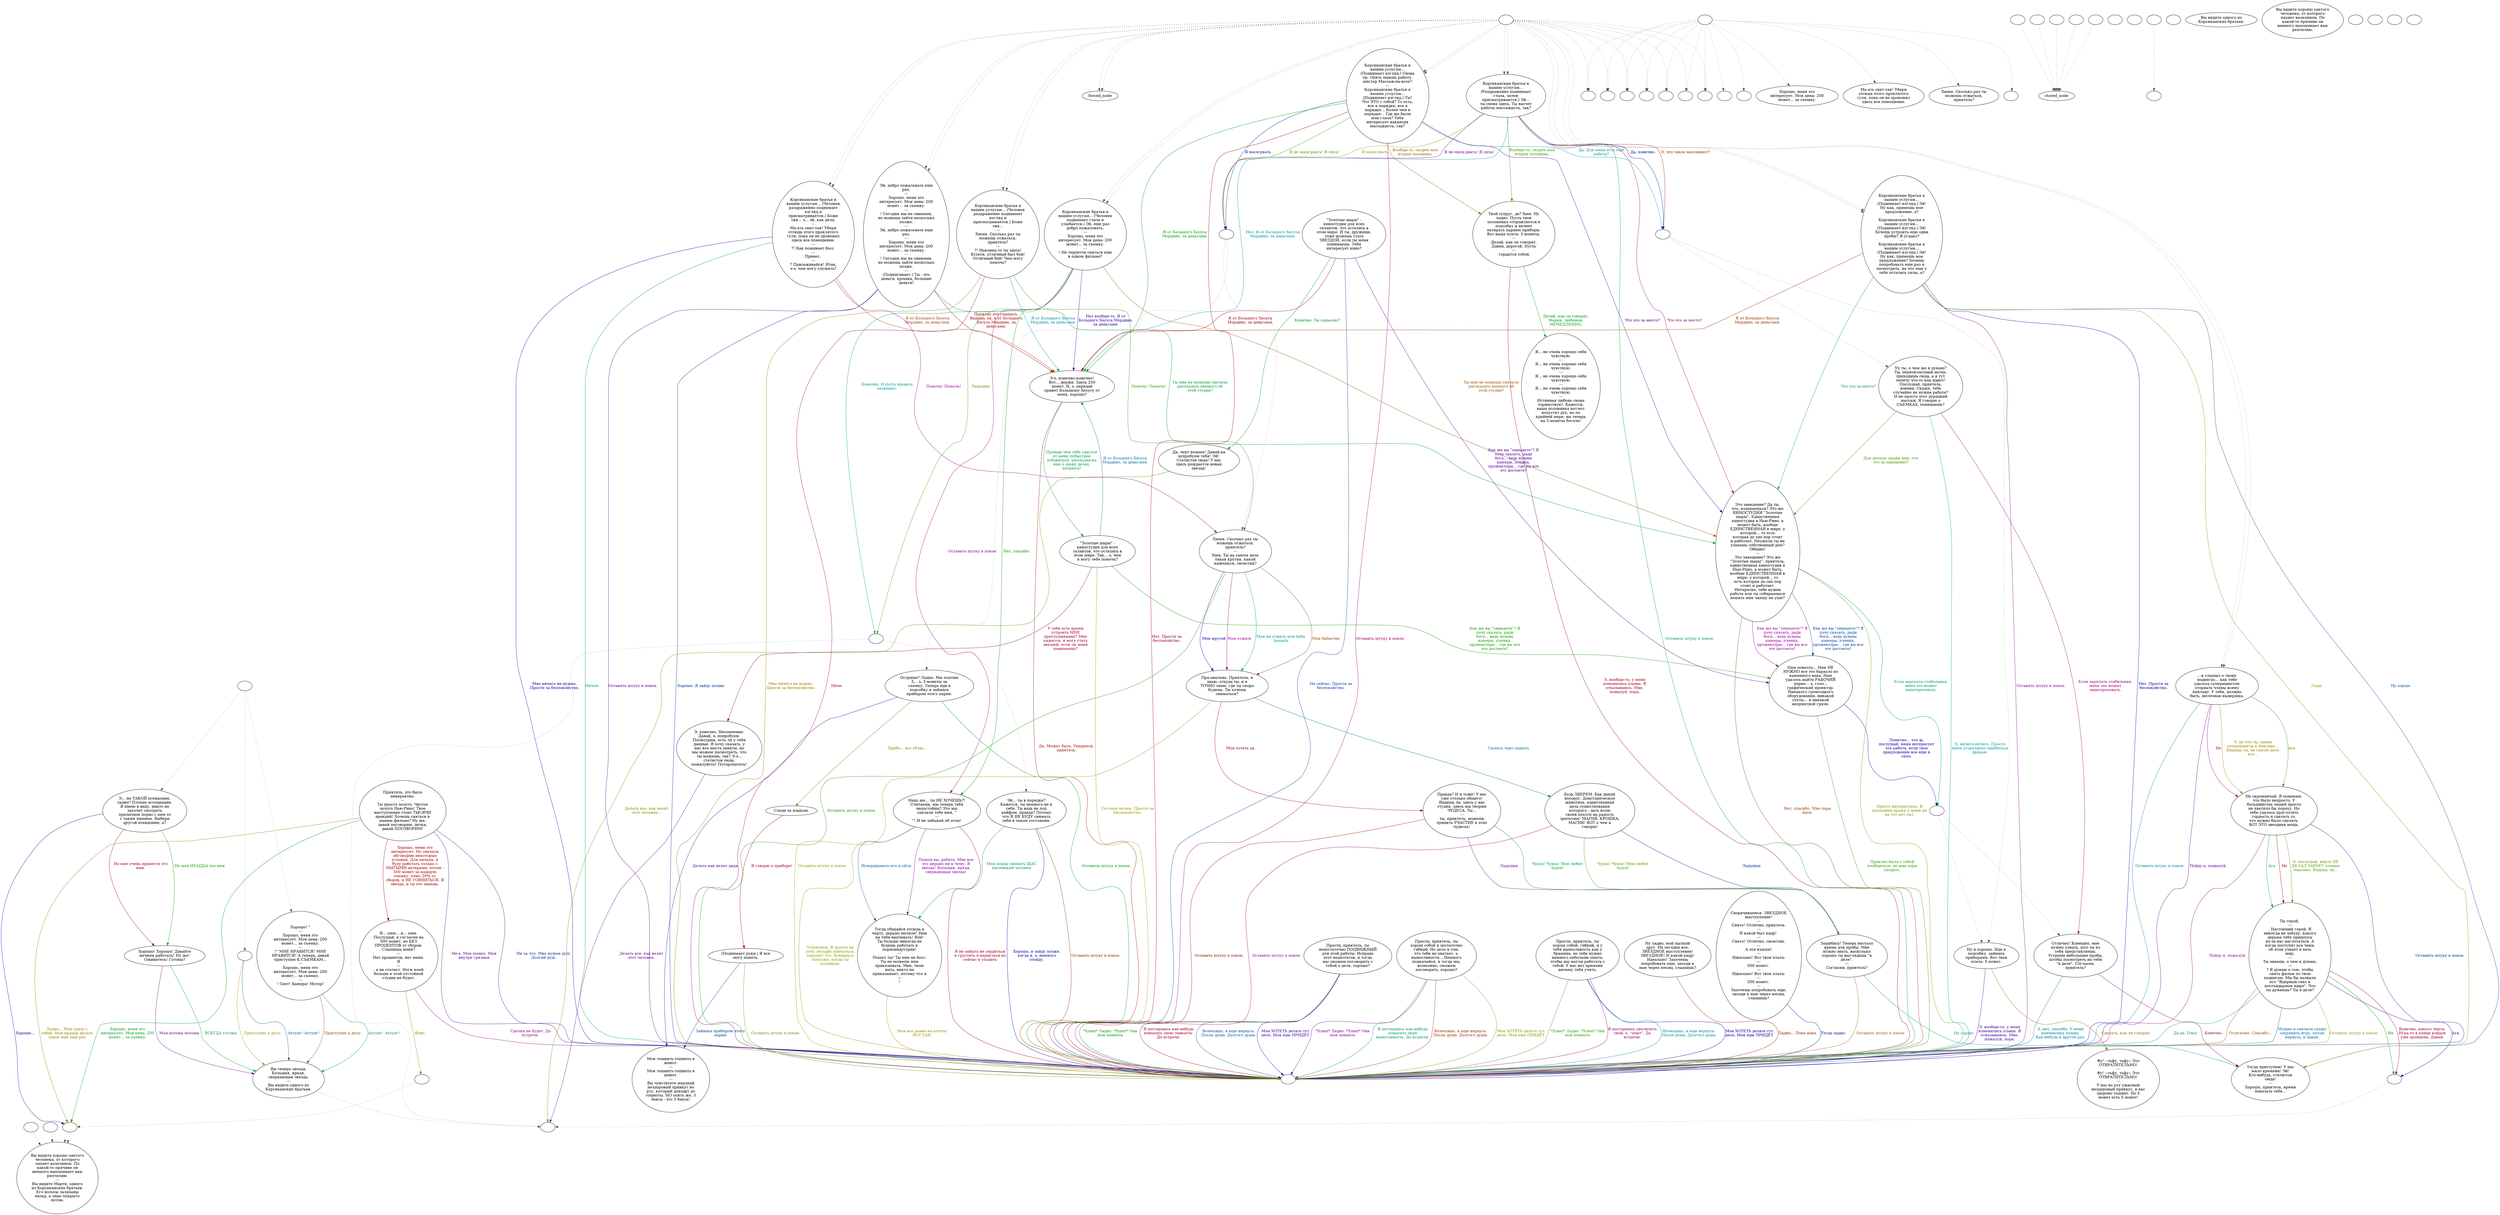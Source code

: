 digraph ncCorBro {
  "ChooseFromList" [style=filled       fillcolor="#FFFFFF"       color="#000000"]
  "ChooseFromList" [label="Вы видите хорошо одетого\nчеловека, от которого\nпахнет вазелином. По\nкакой-то причине он\nнемного напоминает вам\nрептилию.\n---\nВы видите Марти, одного\nиз Корсиканских братьев.\nЕго волосы зализаны\nназад, а лицо покрыто\nпотом."]
  "CLICK_PREV" [style=filled       fillcolor="#FFFFFF"       color="#000000"]
  "CLICK_PREV" -> "ChooseFromList" [style=dotted color="#555555"]
  "CLICK_PREV" [label=""]
  "CLICK_0" [style=filled       fillcolor="#FFFFFF"       color="#000000"]
  "CLICK_0" -> "stored_node" [style=dotted color="#555555"]
  "CLICK_0" [label=""]
  "CLICK_1" [style=filled       fillcolor="#FFFFFF"       color="#000000"]
  "CLICK_1" -> "stored_node" [style=dotted color="#555555"]
  "CLICK_1" [label=""]
  "CLICK_2" [style=filled       fillcolor="#FFFFFF"       color="#000000"]
  "CLICK_2" -> "stored_node" [style=dotted color="#555555"]
  "CLICK_2" [label=""]
  "CLICK_3" [style=filled       fillcolor="#FFFFFF"       color="#000000"]
  "CLICK_3" -> "stored_node" [style=dotted color="#555555"]
  "CLICK_3" [label=""]
  "CLICK_4" [style=filled       fillcolor="#FFFFFF"       color="#000000"]
  "CLICK_4" -> "stored_node" [style=dotted color="#555555"]
  "CLICK_4" [label=""]
  "CLICK_MORE" [style=filled       fillcolor="#FFFFFF"       color="#000000"]
  "CLICK_MORE" -> "ChooseFromList" [style=dotted color="#555555"]
  "CLICK_MORE" [label=""]
  "start" [style=filled       fillcolor="#FFFFFF"       color="#000000"]
  "start" [label=""]
  "critter_p_proc" [style=filled       fillcolor="#FFFFFF"       color="#000000"]
  "critter_p_proc" [label=""]
  "pickup_p_proc" [style=filled       fillcolor="#FFFFFF"       color="#000000"]
  "pickup_p_proc" -> "Node998" [style=dotted color="#555555"]
  "pickup_p_proc" [label=""]
  "talk_p_proc" [style=filled       fillcolor="#FFFFFF"       color="#000000"]
  "talk_p_proc" -> "forced_node" [style=dotted color="#555555"]
  "talk_p_proc" -> "forced_node" [style=dotted color="#555555"]
  "talk_p_proc" -> "Node063" [style=dotted color="#555555"]
  "talk_p_proc" -> "Node060" [style=dotted color="#555555"]
  "talk_p_proc" -> "Node060" [style=dotted color="#555555"]
  "talk_p_proc" -> "Node046" [style=dotted color="#555555"]
  "talk_p_proc" -> "Node047" [style=dotted color="#555555"]
  "talk_p_proc" -> "Node047" [style=dotted color="#555555"]
  "talk_p_proc" -> "Node048" [style=dotted color="#555555"]
  "talk_p_proc" -> "Node048" [style=dotted color="#555555"]
  "talk_p_proc" -> "Node054" [style=dotted color="#555555"]
  "talk_p_proc" -> "Node054" [style=dotted color="#555555"]
  "talk_p_proc" -> "Node051" [style=dotted color="#555555"]
  "talk_p_proc" -> "Node051" [style=dotted color="#555555"]
  "talk_p_proc" -> "Node008" [style=dotted color="#555555"]
  "talk_p_proc" -> "Node009" [style=dotted color="#555555"]
  "talk_p_proc" -> "Node010" [style=dotted color="#555555"]
  "talk_p_proc" -> "Node011" [style=dotted color="#555555"]
  "talk_p_proc" -> "Node012" [style=dotted color="#555555"]
  "talk_p_proc" -> "Node058" [style=dotted color="#555555"]
  "talk_p_proc" -> "Node058" [style=dotted color="#555555"]
  "talk_p_proc" -> "Node059" [style=dotted color="#555555"]
  "talk_p_proc" -> "Node059" [style=dotted color="#555555"]
  "talk_p_proc" -> "Node014" [style=dotted color="#555555"]
  "talk_p_proc" -> "Node014" [style=dotted color="#555555"]
  "talk_p_proc" [label=""]
  "destroy_p_proc" [style=filled       fillcolor="#FFFFFF"       color="#000000"]
  "destroy_p_proc" [label=""]
  "look_at_p_proc" [style=filled       fillcolor="#FFFFFF"       color="#000000"]
  "look_at_p_proc" [label="Вы видите одного из\nКорсиканских братьев."]
  "description_p_proc" [style=filled       fillcolor="#FFFFFF"       color="#000000"]
  "description_p_proc" [label="Вы видите хорошо одетого\nчеловека, от которого\nпахнет вазелином. По\nкакой-то причине он\nнемного напоминает вам\nрептилию."]
  "use_skill_on_p_proc" [style=filled       fillcolor="#FFFFFF"       color="#000000"]
  "use_skill_on_p_proc" [label=""]
  "damage_p_proc" [style=filled       fillcolor="#FFFFFF"       color="#000000"]
  "damage_p_proc" [label=""]
  "map_enter_p_proc" [style=filled       fillcolor="#FFFFFF"       color="#000000"]
  "map_enter_p_proc" [label=""]
  "timed_event_p_proc" [style=filled       fillcolor="#FFFFFF"       color="#000000"]
  "timed_event_p_proc" -> "Node063" [style=dotted color="#555555"]
  "timed_event_p_proc" -> "Node001" [style=dotted color="#555555"]
  "timed_event_p_proc" -> "Node002" [style=dotted color="#555555"]
  "timed_event_p_proc" -> "Node046" [style=dotted color="#555555"]
  "timed_event_p_proc" -> "Node003" [style=dotted color="#555555"]
  "timed_event_p_proc" -> "Node005" [style=dotted color="#555555"]
  "timed_event_p_proc" -> "Node006" [style=dotted color="#555555"]
  "timed_event_p_proc" -> "Node008" [style=dotted color="#555555"]
  "timed_event_p_proc" -> "Node009" [style=dotted color="#555555"]
  "timed_event_p_proc" -> "Node010" [style=dotted color="#555555"]
  "timed_event_p_proc" -> "Node011" [style=dotted color="#555555"]
  "timed_event_p_proc" -> "Node012" [style=dotted color="#555555"]
  "timed_event_p_proc" -> "Node013" [style=dotted color="#555555"]
  "timed_event_p_proc" [label=""]
  "map_update_p_proc" [style=filled       fillcolor="#FFFFFF"       color="#000000"]
  "map_update_p_proc" [label=""]
  "Node998" [style=filled       fillcolor="#FFFFFF"       color="#000000"]
  "Node998" [label=""]
  "Node999" [style=filled       fillcolor="#FFFFFF"       color="#000000"]
  "Node999" [label=""]
  "Node001" [style=filled       fillcolor="#FFFFFF"       color="#000000"]
  "Node001" [label=""]
  "Node002" [style=filled       fillcolor="#FFFFFF"       color="#000000"]
  "Node002" [label=""]
  "Node003" [style=filled       fillcolor="#FFFFFF"       color="#000000"]
  "Node003" [label="Хорошо, меня это\nинтересует. Моя цена: 200\nмонет... за съемку."]
  "Node005" [style=filled       fillcolor="#FFFFFF"       color="#000000"]
  "Node005" [label="Ма-ать свит-тая! Убери\nотсюда этого проклятого\nгуля, пока он не провонял\nздесь все помещение."]
  "Node006" [style=filled       fillcolor="#FFFFFF"       color="#000000"]
  "Node006" [label="Хммм. Сколько раз ты\nможешь отжаться,\nприятель?"]
  "Node008" [style=filled       fillcolor="#FFFFFF"       color="#000000"]
  "Node008" [label=""]
  "Node009" [style=filled       fillcolor="#FFFFFF"       color="#000000"]
  "Node009" [label=""]
  "Node010" [style=filled       fillcolor="#FFFFFF"       color="#000000"]
  "Node010" [label=""]
  "Node011" [style=filled       fillcolor="#FFFFFF"       color="#000000"]
  "Node011" [label=""]
  "Node012" [style=filled       fillcolor="#FFFFFF"       color="#000000"]
  "Node012" [label=""]
  "Node013" [style=filled       fillcolor="#FFFFFF"       color="#000000"]
  "Node013" [label=""]
  "Node014" [style=filled       fillcolor="#FFFFFF"       color="#000000"]
  "Node014" [label="Корсиканские братья к\nвашим услугам...\n(Раздраженно поднимает\nглаза, затем\nприсматривается.) Эй...\nты снова здесь. Ты насчет\nработы массажиста, так?"]
  "Node014" -> "Node990" [label="Я маси-рвать" color="#8B9900" fontcolor="#8B9900"]
  "Node014" -> "Node990" [label="Я не маси-рвать! Я сила!" color="#7A0099" fontcolor="#7A0099"]
  "Node014" -> "Node999" [label="Оставить штуку в покое." color="#00994D" fontcolor="#00994D"]
  "Node014" -> "Node989" [label="Э, что такое массажист?" color="#992100" fontcolor="#992100"]
  "Node014" -> "Node989" [label="Да, конечно." color="#000C99" fontcolor="#000C99"]
  "Node014" -> "Node039" [label="Вообще-то, скорее моя\nвторая половина." color="#399900" fontcolor="#399900"]
  "Node014" -> "Node040" [label="Что это за место?" color="#990065" fontcolor="#990065"]
  "Node014" -> "Node057" [label="Нет. Я от Большого Хесуса\nМордино, за деньгами." color="#009299" fontcolor="#009299"]
  "Node015" [style=filled       fillcolor="#FFFFFF"       color="#000000"]
  "Node015" [label="Остришь? Ладно. Мы платим\n5... э, 3 монеты за\nсъемку. Теперь иди в\nподсобку и займись\nприбором этого парня."]
  "Node015" -> "Node016" [label="Прибо... вот ублю..." color="#997300" fontcolor="#997300"]
  "Node015" -> "Node988" [label="Делать как велит дядя" color="#470099" fontcolor="#470099"]
  "Node015" -> "Node999" [label="Оставить штуку в покое." color="#00991A" fontcolor="#00991A"]
  "Node016" [style=filled       fillcolor="#FFFFFF"       color="#000000"]
  "Node016" [label="Следи за языком."]
  "Node016" -> "Node017" [label="Я говорю о приборе!" color="#990013" fontcolor="#990013"]
  "Node017" [style=filled       fillcolor="#FFFFFF"       color="#000000"]
  "Node017" [label="(Поднимает руки.) Я все\nмогу понять."]
  "Node017" -> "Node988" [label="Займись прибором этого\nпарня" color="#003F99" fontcolor="#003F99"]
  "Node017" -> "Node999" [label="Оставить штуку в покое." color="#6C9900" fontcolor="#6C9900"]
  "Node018" [style=filled       fillcolor="#FFFFFF"       color="#000000"]
  "Node018" [label="Хммм. Сколько раз ты\nможешь отжаться,\nприятель?\n---\nХмм. Ты на самом деле\nтакая крутая, какой\nкажешься, сисястик?"]
  "Node018" -> "Node019" [label="Моя отжать " color="#990098" fontcolor="#990098"]
  "Node018" -> "Node019" [label="Моя не отжать моя баба\nтрахать" color="#00996D" fontcolor="#00996D"]
  "Node018" -> "Node019" [label="Моя бабастик" color="#994000" fontcolor="#994000"]
  "Node018" -> "Node019" [label="Моя крутой" color="#140099" fontcolor="#140099"]
  "Node018" -> "Node999" [label="Оставить штуку в покое." color="#199900" fontcolor="#199900"]
  "Node019" [style=filled       fillcolor="#FFFFFF"       color="#000000"]
  "Node019" [label="Пра-авильно. Приятель, я\nзнаю, откуда ты, и я\nТОЧНО знаю, где ты скоро\nбудешь. Ты хочешь\nсниматься?"]
  "Node019" -> "Node020" [label="Моя хотеть да" color="#990046" fontcolor="#990046"]
  "Node019" -> "Node021" [label="Сымать чаво сымать" color="#007299" fontcolor="#007299"]
  "Node019" -> "Node999" [label="Оставить штуку в покое." color="#999300" fontcolor="#999300"]
  "Node020" [style=filled       fillcolor="#FFFFFF"       color="#000000"]
  "Node020" [label="Правда? И я тоже! У нас\nуже столько общего!\nВидишь ли, здесь у нас\nстудия, здесь мы творим\nЧУДЕСА. Ты...\n---\nты, приятель, можешь\nпринять УЧАСТИЕ в этих\nчудесах!"]
  "Node020" -> "Node022" [label="Ладушки" color="#660099" fontcolor="#660099"]
  "Node020" -> "Node022" [label="Чудса! Чудса! Моя любит\nчудса!" color="#00993A" fontcolor="#00993A"]
  "Node020" -> "Node999" [label="Оставить штуку в покое." color="#990D00" fontcolor="#990D00"]
  "Node021" [style=filled       fillcolor="#FFFFFF"       color="#000000"]
  "Node021" [label="Будь ЗВЕРЕМ. Как дикий\nносорог. Доисторическое\nживотное, единственная\nцель существования\nкоторого - дать волю\nсвоей похоти на радость\nзрителям! МАГИЯ, КРОШКА,\nМАГИЯ! ВОТ о чем я\nговорю!"]
  "Node021" -> "Node022" [label="Ладушки" color="#002099" fontcolor="#002099"]
  "Node021" -> "Node022" [label="Чудса! Чудса! Моя любит\nчудса!" color="#4C9900" fontcolor="#4C9900"]
  "Node021" -> "Node999" [label="Оставить штуку в покое." color="#990079" fontcolor="#990079"]
  "Node022" [style=filled       fillcolor="#FFFFFF"       color="#000000"]
  "Node022" [label="Зашибись! Теперь настало\nвремя для пробы. Мне\nнужно знать, насколько\nхорошо ты выглядишь \"в\nделе\".\n---\nСогласен, приятель?"]
  "Node022" -> "Node023" [label="Ну хоршо" color="#00998D" fontcolor="#00998D"]
  "Node022" -> "Node999" [label="Оставить штуку в покое." color="#996000" fontcolor="#996000"]
  "Node023" [style=filled       fillcolor="#FFFFFF"       color="#000000"]
  "Node023" [label="Тогда приступим! У нас\nмало времени! Эй!\nКто-нибудь, статистов\nсюда!\n---\nХорошо, приятель, время\nпоказать себя..."]
  "Node024" [style=filled       fillcolor="#FFFFFF"       color="#000000"]
  "Node024" [label="Прости, приятель, ты\nнедостаточно ПОДВИЖНЫЙ\nдля этой работы. Исправь\nэтот недостаток, и тогда\nмы сможем поговорить с\nтобой о деле, хорошо?"]
  "Node024" -> "Node999" [label="Моя ХОТЕТЬ делать тут\nдело. Моя еще ПРИДЕТ" color="#330099" fontcolor="#330099"]
  "Node024" -> "Node999" [label="*Хлюп* Ладно. *Хлюп* Они\nмоя поиметь" color="#009907" fontcolor="#009907"]
  "Node024" -> "Node999" [label="Я постараюсь как-нибудь\nповысить свою ловкость.\nДо встречи." color="#990026" fontcolor="#990026"]
  "Node024" -> "Node999" [label="Возможно, я еще вернусь.\nПосле душа. Долгого душа." color="#005399" fontcolor="#005399"]
  "Node025" [style=filled       fillcolor="#FFFFFF"       color="#000000"]
  "Node025" [label="Прости, приятель, ты\nхорош собой и достаточно\nгибкий. Но дело в том,\nчто тебе не хватает, э,\nвыносливости... Немного\nподкачайся, и тогда мы,\nвозможно, сможем\nпоговорить, хорошо?"]
  "Node025" -> "Node999" [label="Моя ХОТЕТЬ делать тут\nдело. Моя еще ПРИДЕТ" color="#7F9900" fontcolor="#7F9900"]
  "Node025" -> "Node999" [label="*Хлюп* Ладно. *Хлюп* Они\nмоя поиметь" color="#860099" fontcolor="#860099"]
  "Node025" -> "Node999" [label="Я постараюсь как-нибудь\nповысить свою\nвыносливость. До встречи." color="#009959" fontcolor="#009959"]
  "Node025" -> "Node999" [label="Возможно, я еще вернусь.\nПосле душа. Долгого душа." color="#992D00" fontcolor="#992D00"]
  "Node026" [style=filled       fillcolor="#FFFFFF"       color="#000000"]
  "Node026" [label="Прости, приятель, ты\nхорош собой, гибкий, и у\nтебя выносливость как у\nбрамина, но тебе нужно\nнемного побольше опыта,\nчтобы мы могли работать с\nтобой. У нас нет времени\nничему тебя учить."]
  "Node026" -> "Node999" [label="Моя ХОТЕТЬ делать тут\nдело. Моя еще ПРИДЕТ" color="#000099" fontcolor="#000099"]
  "Node026" -> "Node999" [label="*Хлюп* Ладно. *Хлюп* Они\nмоя поиметь" color="#2D9900" fontcolor="#2D9900"]
  "Node026" -> "Node999" [label="Я постараюсь увеличить\nсвой, э, \"опыт\". До\nвстречи." color="#990059" fontcolor="#990059"]
  "Node026" -> "Node999" [label="Возможно, я еще вернусь.\nПосле душа. Долгого душа." color="#008699" fontcolor="#008699"]
  "Node027" [style=filled       fillcolor="#FFFFFF"       color="#000000"]
  "Node027" [label="Приятель, это было\nневероятно.\n---\nТы просто золото. Чистое\nзолото Нью-Рино! Твое\nвыступление стоит ТЫСЯЧИ\nэрекций! Хочешь сняться в\nнашем фильме? Ну же,\nдавай поговорим, детка,\nдавай ПОГОВОРИМ!"]
  "Node027" -> "Node028" [label="Ладно... Моя грить с\nтобой. Моя нрацца делать\nтакое еще еще раз" color="#998000" fontcolor="#998000"]
  "Node027" -> "Node999" [label="Не-а. Моя пошел. Моя\nвнутри грязная" color="#530099" fontcolor="#530099"]
  "Node027" -> "Node028" [label="Хорошо, меня это\nинтересует. Моя цена: 200\nмонет... за съемку." color="#009926" fontcolor="#009926"]
  "Node027" -> "Node029" [label="Хорошо, меня это\nинтересует. Но сначала\nобговорим некоторые\nусловия. Для начала, я\nбуду работать только с\nМЫТЫМИ актерами, потом -\n500 монет за каждую\nсъемку, плюс 20% от\nсборов, и НЕ ГОВНИТЬСЯ. Я\nзвезда, и ты это знаешь." color="#990006" fontcolor="#990006"]
  "Node027" -> "Node999" [label="Ни за что. Мне нужен душ.\nДолгий душ." color="#003399" fontcolor="#003399"]
  "Node028" [style=filled       fillcolor="#FFFFFF"       color="#000000"]
  "Node028" -> "ChooseFromList" [style=dotted color="#555555"]
  "Node028" -> "ChooseFromList" [style=dotted color="#555555"]
  "Node028" [label=""]
  "Node029" [style=filled       fillcolor="#FFFFFF"       color="#000000"]
  "Node029" [label="Я... хмм... я... хмм.\nПослушай, я согласен на\n500 монет, но БЕЗ\nПРОЦЕНТОВ от сборов.\nСлышишь меня?\n---\nНет процентов, нет меня.\nЯ\n---\n, а не статист. Ноги моей\nбольше в этой отстойной\nстудии не будет."]
  "Node029" -> "Node985" [label="Ясно." color="#609900" fontcolor="#609900"]
  "Node029" -> "Node999" [label="Сделки не будет. До\nвстречи." color="#99008C" fontcolor="#99008C"]
  "Node030" [style=filled       fillcolor="#FFFFFF"       color="#000000"]
  "Node030" [label="Хорошо! \"\n---\nХорошо, меня это\nинтересует. Моя цена: 200\nмонет... за съемку.\n---\n!\" МНЕ НРАВИТСЯ! МНЕ\nНРАВИТСЯ! А теперь, давай\nприступим К СЪЕМКАМ...\n---\nХорошо, меня это\nинтересует. Моя цена: 200\nмонет... за съемку.\n---\n! Свет! Камера! Мотор!"]
  "Node030" -> "Node984" [label="Ахтунг! Ахтунг!" color="#009979" fontcolor="#009979"]
  "Node030" -> "Node984" [label="Приступим к делу." color="#994C00" fontcolor="#994C00"]
  "Node031" [style=filled       fillcolor="#FFFFFF"       color="#000000"]
  "Node031" [label="Э... не ТАКОЙ псевдоним,\nладно? Плохие ассоциации.\nЯ имею в виду, никто не\nзахочет смотреть\nприличное порно с кем-то\nс таким именем. Выбери\nдругой псевдоним, а?"]
  "Node031" -> "Node028" [label="Хорошо..." color="#200099" fontcolor="#200099"]
  "Node031" -> "Node033" [label="Но моя НРАЦЦА это имя" color="#0D9900" fontcolor="#0D9900"]
  "Node031" -> "Node033" [label="Но мне очень нравится это\nимя." color="#99003A" fontcolor="#99003A"]
  "Node032" [style=filled       fillcolor="#FFFFFF"       color="#000000"]
  "Node032" [label=""]
  "Node032" -> "Node984" [label="Ахтунг! Ахтунг!" color="#006699" fontcolor="#006699"]
  "Node032" -> "Node984" [label="Приступим к делу." color="#939900" fontcolor="#939900"]
  "Node033" [style=filled       fillcolor="#FFFFFF"       color="#000000"]
  "Node033" [label="Хорошо! Хорошо! Давайте\nначнем работать! Ну же!\nОживитесь! Готовы?"]
  "Node033" -> "Node984" [label="Моя котовы мотовы" color="#720099" fontcolor="#720099"]
  "Node033" -> "Node984" [label="ВСЕГДА готовы." color="#009946" fontcolor="#009946"]
  "Node034" [style=filled       fillcolor="#FFFFFF"       color="#000000"]
  "Node034" [label="Ну ладно, мой пылкий\nдруг. На сегодня все.\nЗВЕЗДНОЕ выступление!\nЗВЕЗДНОЕ! И какой кадр!\nИдеально! Захочешь\nпопробовать еще, заходи к\nнам через месяц, слышишь?"]
  "Node034" -> "Node999" [label="Ладно... Пока-пока" color="#991900" fontcolor="#991900"]
  "Node035" [style=filled       fillcolor="#FFFFFF"       color="#000000"]
  "Node035" [label="Сворачиваемся. ЗВЕЗДНОЕ\nвыступление!\n---\nСнято! Отлично, приятель.\n---\nИ какой был кадр! \n---\nСнято! Отлично, сисястик.\n---\nА эти вздохи!\n---\nИдеально! Вот твоя плата:\n---\n500 монет. \n---\nИдеально! Вот твоя плата:\n---\n200 монет. \n---\nЗахочешь попробовать еще,\nзаходи к нам через месяц,\nслышишь?"]
  "Node035" -> "Node999" [label="Тогда ладно." color="#001399" fontcolor="#001399"]
  "Node037" [style=filled       fillcolor="#FFFFFF"       color="#000000"]
  "Node037" [label="Ух ты, о чем же я думаю?\nТы, первоклассный актер,\nприходишь сюда, а я тут\nлепечу что-то как идиот!\nПослушай, приятель,\nизвини. Скажи, тебе\nслучайно не нужна работа?\nИ не просто этот дурацкий\nмассаж. Я говорю о\nСЪЕМКАХ, понимаешь?"]
  "Node037" -> "Node040" [label="Для начала скажи мне, что\nэто за заведение?" color="#409900" fontcolor="#409900"]
  "Node037" -> "Node044" [label="Если зарплата стабильная,\nменя это может\nзаинтересовать." color="#99006D" fontcolor="#99006D"]
  "Node037" -> "Node999" [label="Э, ничего-ничего. Просто\nменя угораздило ошибиться\nдверью." color="#009999" fontcolor="#009999"]
  "Node038" [style=filled       fillcolor="#FFFFFF"       color="#000000"]
  "Node038" [label="Ну и хорошо. Иди в\nподсобку, займись\nприборами. Вот твоя\nплата: 5 монет."]
  "Node038" -> "Node983" [label="Сделать, как он говорит." color="#996C00" fontcolor="#996C00"]
  "Node038" -> "Node999" [label="Э, вообще-то, у меня\nизменились планы. Я\nотказываюсь. Мне,\nпожалуй, пора." color="#3F0099" fontcolor="#3F0099"]
  "Node039" [style=filled       fillcolor="#FFFFFF"       color="#000000"]
  "Node039" [label="Твой супруг, да? Хмм. Ну\nладно. Пусть твоя\nполовинка отправляется в\nподсобку и начнет\nнатирать парням приборы.\nВот ваша плата: 3 монеты.\n---\nДелай, как он говорит,\nДэвин, дорогой. Пусть\n---\n гордится тобой."]
  "Node039" -> "Node982" [label="Делай, как он говорит,\nМария, любимая.\nНЕМЕДЛЕННО." color="#009913" fontcolor="#009913"]
  "Node039" -> "Node999" [label="Э, вообще-то, у меня\nизменились планы. Я\nотказываюсь. Мне,\nпожалуй, пора." color="#99001A" fontcolor="#99001A"]
  "Node040" [style=filled       fillcolor="#FFFFFF"       color="#000000"]
  "Node040" [label="Это заведение? Да ты,\nчто, издеваешься? Это же\nКИНОСТУДИЯ \"Золотые\nшары\". Единственная\nкиностудия в Нью-Рино, а\nможет быть, вообще\nЕДИНСТВЕННАЯ в мире, у\nкоторой... то есть\nкоторая до сих пор стоит\nи работает. Неужели ты не\nузнаешь собственный дом?\nОбидно!\n---\nЭто заведение? Это же\n\"Золотые шары\", приятель,\nединственная киностудия в\nНью-Рино, а может быть,\nвообще ЕДИНСТВЕННАЯ в\nмире, у которой... то\nесть которая до сих пор\nстоит и работает.\nИнтересно, тебе нужна\nработа или ты собираешься\nвешать мне лапшу на уши?"]
  "Node040" -> "Node041" [label="Как же вы \"снимаете\"? Я\nхочу сказать, ради\nбога... ведь нужны\nкамеры, пленка,\nпрожекторы... где вы все\nэто достаете?" color="#004799" fontcolor="#004799"]
  "Node040" -> "Node999" [label="Просто интересуюсь. В\nпоследнее время у меня ни\nна что нет сил." color="#739900" fontcolor="#739900"]
  "Node040" -> "Node041" [label="Как же вы \"снимаете\"? Я\nхочу сказать, ради\nбога... ведь нужны\nкамеры, пленка,\nпрожекторы... где вы все\nэто достаете?" color="#920099" fontcolor="#920099"]
  "Node040" -> "Node981" [label="Если зарплата стабильная,\nменя это может\nзаинтересовать." color="#009965" fontcolor="#009965"]
  "Node040" -> "Node999" [label="Нет, спасибо. Мне пора\nидти." color="#993900" fontcolor="#993900"]
  "Node041" [style=filled       fillcolor="#FFFFFF"       color="#000000"]
  "Node041" [label="Нам повезло... Нам НЕ\nНУЖНО все это барахло из\nкаменного века. Нам\nудалось найти РАБОЧИЙ\nпорно... э, голо...\nграфический проектор.\nНикакого громоздкого\nоборудования, никакой\nсуеты... и никакой\nнеприятной грязи."]
  "Node041" -> "Node981" [label="Понятно... что ж,\nпослушай, меня интересует\nэта работа, если твое\nпредложение все еще в\nсиле." color="#0C0099" fontcolor="#0C0099"]
  "Node041" -> "Node999" [label="Приятно было с тобой\nпообщаться, но мне пора\nуходить." color="#209900" fontcolor="#209900"]
  "Node044" [style=filled       fillcolor="#FFFFFF"       color="#000000"]
  "Node044" [label="Отлично! Конешно, мне\nнужно узнать, што ты из\nсебя представляешь.\nУстроим небольшие пробы,\nштобы посмотреть на тебя\n\"в деле\". Согласен,\nприятель?"]
  "Node044" -> "Node023" [label="Конечно." color="#99004D" fontcolor="#99004D"]
  "Node044" -> "Node999" [label="Э, нет, спасибо. У меня\nизменились планы.\nКак-нибудь в другой раз." color="#007A99" fontcolor="#007A99"]
  "Node045" [style=filled       fillcolor="#FFFFFF"       color="#000000"]
  "Node045" [label="Тогда убирайся отсюда к\nчерту, дерьмо мелкое! Нам\nна тебя наплевать! Вон!\nТы больше никогда не\nбудешь работать в\nпорноиндустрии!\n---\nПошел ты! Ты мне не босс.\nТы не можешь мне\nприказывать. Мне, твою\nмать, никто не\nприказывает, потому что я\n---\n!"]
  "Node045" -> "Node999" [label="Моя все равно не хотеть!\nВОТ ТАК!" color="#998C00" fontcolor="#998C00"]
  "Node046" [style=filled       fillcolor="#FFFFFF"       color="#000000"]
  "Node046" [label=""]
  "Node047" [style=filled       fillcolor="#FFFFFF"       color="#000000"]
  "Node047" [label="Эй, добро пожаловать еще\nраз,\n---\nХорошо, меня это\nинтересует. Моя цена: 200\nмонет... за съемку.\n---\n! Сегодня мы не снимаем,\nно можешь зайти несколько\nпозже.\n---\nЭй, добро пожаловать еще\nраз,\n---\nХорошо, меня это\nинтересует. Моя цена: 200\nмонет... за съемку.\n---\n! Сегодня мы не снимаем,\nно можешь зайти несколько\nпозже.\n---\n(Подмигивает.) Ты - это\nденьги, крошка, большие\nденьги!"]
  "Node047" -> "Node999" [label="Оставить штуку в покое." color="#5F0099" fontcolor="#5F0099"]
  "Node047" -> "Node040" [label="Ты мне не можешь сначала\nрассказать немного об\nэтой студии?" color="#009932" fontcolor="#009932"]
  "Node047" -> "Node057" [label="Приятно это слышать.\nВидишь ли, я от Большого\nХесуса Мордино, за\nденьгами." color="#990600" fontcolor="#990600"]
  "Node047" -> "Node999" [label="Хорошо. Я зайду позже." color="#002799" fontcolor="#002799"]
  "Node048" [style=filled       fillcolor="#FFFFFF"       color="#000000"]
  "Node048" [label="Корсиканские братья к\nвашим услугам... (Человек\nподнимает глаза и\nулыбается.) Эй, еще раз\nдобро пожаловать,\n---\nХорошо, меня это\nинтересует. Моя цена: 200\nмонет... за съемку.\n---\n! Не терпится сняться еще\nв одном фильме?"]
  "Node048" -> "Node980" [label="Ладушки" color="#549900" fontcolor="#549900"]
  "Node048" -> "Node049" [label="Оставить штуку в покое." color="#990080" fontcolor="#990080"]
  "Node048" -> "Node980" [label="Конечно. И пусть кровать\nзатрещит." color="#009985" fontcolor="#009985"]
  "Node048" -> "Node040" [label="Ты мне не можешь сначала\nрассказать немного об\nэтой студии?" color="#995800" fontcolor="#995800"]
  "Node048" -> "Node057" [label="Нет вообще-то. Я от\nБольшого Хесуса Мордино,\nза деньгами." color="#2C0099" fontcolor="#2C0099"]
  "Node048" -> "Node049" [label="Нет, спасибо." color="#019900" fontcolor="#019900"]
  "Node049" [style=filled       fillcolor="#FFFFFF"       color="#000000"]
  "Node049" [label="Надо же... ты НЕ ХОЧЕШЬ?!\nСчитаешь, мы теперь тебя\nнедостойны? Это мы\nсделали тебе имя, \"\n---\n\"! И не забывай об этом!"]
  "Node049" -> "Node999" [label="Я не забыть не сердиться\nя грустить я вернуться но\nсейчас я уходить" color="#99002E" fontcolor="#99002E"]
  "Node049" -> "Node045" [label="Игнорировать его и уйти." color="#005A99" fontcolor="#005A99"]
  "Node049" -> "Node999" [label="Успокойся. Я просто не\nхочу сегодня сниматься,\nхорошо? Тсс. Я вернусь\nпопозже, когда ты\nостынешь." color="#879900" fontcolor="#879900"]
  "Node049" -> "Node045" [label="Пошли вы, ребята. Мне все\nэто дерьмо ни к чему. Я\nзвезда! Большая, яркая,\nсверкающая звезда!" color="#7F0099" fontcolor="#7F0099"]
  "Node050" [style=filled       fillcolor="#FFFFFF"       color="#000000"]
  "Node050" [label="Эй... ты в порядке?\nКажется, ты немного не в\nсебе. Ты ведь не под\nкайфом, правда? Потому\nчто Я НЕ БУДУ снимать\nтебя в таком состоянии."]
  "Node050" -> "Node045" [label="Моя хоцца снимать ЩАС\nмаленький человек" color="#009952" fontcolor="#009952"]
  "Node050" -> "Node999" [label="Оставить штуку в покое." color="#992500" fontcolor="#992500"]
  "Node050" -> "Node999" [label="Хорошо, я зайду позже,\nкогда я, э, немного\nотойду." color="#000799" fontcolor="#000799"]
  "Node051" [style=filled       fillcolor="#FFFFFF"       color="#000000"]
  "Node051" [label="Корсиканские братья к\nвашим услугам... (Человек\nраздраженно поднимает\nвзгляд и\nприсматривается.) Боже\nсвя...\n---\nХммм. Сколько раз ты\nможешь отжаться,\nприятель?\n---\n?! Наконец-то ты здесь!\nКстати, отличный был бой!\nОтличный бой! Чем могу\nпомочь?"]
  "Node051" -> "Node018" [label="Помочь! Помочь!" color="#349900" fontcolor="#349900"]
  "Node051" -> "Node999" [label="Ниче." color="#990061" fontcolor="#990061"]
  "Node051" -> "Node057" [label="Я от Большого Хесуса\nМордино, за деньгами." color="#008D99" fontcolor="#008D99"]
  "Node051" -> "Node999" [label="Мне ничего не нужно.\nПрости за беспокойство." color="#997800" fontcolor="#997800"]
  "Node052" [style=filled       fillcolor="#FFFFFF"       color="#000000"]
  "Node052" [label="\"Золотые шары\" -\nкиностудия для всех\nталантов, что остались в\nэтом мире. И ты, дружище,\nтоже можешь стать\nЗВЕЗДОЙ, если ты меня\nпонимаешь. Тебя\nинтересует кино?"]
  "Node052" -> "Node041" [label="Как же вы \"снимаете\"? Я\nхочу сказать, ради\nбога... ведь нужны\nкамеры, пленка,\nпрожекторы... где вы все\nэто достаете?" color="#4B0099" fontcolor="#4B0099"]
  "Node052" -> "Node053" [label="Конечно. Ты серьезно?" color="#00991F" fontcolor="#00991F"]
  "Node052" -> "Node057" [label="Я от Большого Хесуса\nМордино, за деньгами." color="#99000E" fontcolor="#99000E"]
  "Node052" -> "Node999" [label="Не сейчас. Прости за\nбеспокойство." color="#003B99" fontcolor="#003B99"]
  "Node053" [style=filled       fillcolor="#FFFFFF"       color="#000000"]
  "Node053" [label="Да, черт возьми! Давай-ка\nиспробуем тебя! Эй!\nСтатистов сюда! У нас\nздесь рождается новая\nзвезда!"]
  "Node053" -> "Node987" [label="Делать все, как велит\nэтот человек..." color="#679900" fontcolor="#679900"]
  "Node054" [style=filled       fillcolor="#FFFFFF"       color="#000000"]
  "Node054" [label="Корсиканские братья к\nвашим услугам... (Человек\nраздраженно поднимает\nвзгляд и\nприсматривается.) Боже\nсвя... э... эй, как дела,\n---\nМа-ать свит-тая! Убери\nотсюда этого проклятого\nгуля, пока он не провонял\nздесь все помещение.\n---\n?! Как поживает босс \n---\nПривет, \n---\n? Присаживайся! Итак,\nэ-э, чем могу служить?"]
  "Node054" -> "Node018" [label="Помочь! Помочь!" color="#990094" fontcolor="#990094"]
  "Node054" -> "Node999" [label="Ничем" color="#009972" fontcolor="#009972"]
  "Node054" -> "Node057" [label="Я от Большого Хесуса\nМордино, за деньгами." color="#994500" fontcolor="#994500"]
  "Node054" -> "Node999" [label="Мне ничего не нужно.\nПрости за беспокойство." color="#180099" fontcolor="#180099"]
  "Node055" [style=filled       fillcolor="#FFFFFF"       color="#000000"]
  "Node055" [label="\"Золотые шары\" -\nкиностудия для всех\nталантов, что остались в\nэтом мире. Так... э, чем\nя могу тебе помочь?"]
  "Node055" -> "Node041" [label="Как же вы \"снимаете\"? Я\nхочу сказать, ради\nбога... ведь нужны\nкамеры, пленка,\nпрожекторы... где вы все\nэто достаете?" color="#149900" fontcolor="#149900"]
  "Node055" -> "Node056" [label="У тебя есть время\nустроить МНЕ\nпрослушивание? Мне\nкажется, я могу стать\nзвездой, если ты меня\nпонимаешь?" color="#990041" fontcolor="#990041"]
  "Node055" -> "Node057" [label="Я от Большого Хесуса\nМордино, за деньгами." color="#006E99" fontcolor="#006E99"]
  "Node055" -> "Node999" [label="Сегодня ничем. Прости за\nбеспокойство." color="#999800" fontcolor="#999800"]
  "Node056" [style=filled       fillcolor="#FFFFFF"       color="#000000"]
  "Node056" [label="Э, конечно. Несомненно.\nДавай, э, попробуем.\nПосмотрим, есть ли у тебя\nданные. Я хочу сказать, у\nнас все места заняты, но\nмы можем посмотреть, что\nты можешь, так? Э-э...\nстатистов сюда,\nпожалуйста! Поторопитесь!"]
  "Node056" -> "Node987" [label="Делать все, как велит\nэтот человек." color="#6B0099" fontcolor="#6B0099"]
  "Node057" [style=filled       fillcolor="#FFFFFF"       color="#000000"]
  "Node057" [label="Э-э, конечно-конечно!\nВот... держи. Здесь 250\nмонет. И, э, передай\nпривет Большому Хесусу от\nменя, хорошо?"]
  "Node057" -> "Node055" [label="Прежде чем тебе удастся\nот меня побыстрее\nизбавиться, расскажи-ка\nмне о своих делах,\nхитрюга?" color="#00993E" fontcolor="#00993E"]
  "Node057" -> "Node999" [label="Да. Может быть. Увидимся,\nприятель." color="#991200" fontcolor="#991200"]
  "Node058" [style=filled       fillcolor="#FFFFFF"       color="#000000"]
  "Node058" [label="Корсиканские братья к\nвашим услугам...\n(Поднимает взгляд.) Снова\nты. Опять ищешь работу,\nмистер Массаж-на-всех?\n---\nКорсиканские братья к\nвашим услугам...\n(Поднимает взгляд.) Ты!\nЧто ЭТО с тобой? То есть,\nвсе в порядке, все в\nпорядке... Более чем в\nпорядке... Где же были\nмои глаза? Тебя\nинтересует вакансия\nмассажиста, так?"]
  "Node058" -> "Node990" [label="Я маси-рвать" color="#001B99" fontcolor="#001B99"]
  "Node058" -> "Node990" [label="Я не маси-рвать! Я сила!" color="#489900" fontcolor="#489900"]
  "Node058" -> "Node999" [label="Оставить штуку в покое." color="#990074" fontcolor="#990074"]
  "Node058" -> "Node989" [label="Да. Для меня есть еще\nработа?" color="#009991" fontcolor="#009991"]
  "Node058" -> "Node039" [label="Вообще-то, скорее моя\nвторая половина." color="#996500" fontcolor="#996500"]
  "Node058" -> "Node040" [label="Что это за место?" color="#380099" fontcolor="#380099"]
  "Node058" -> "Node057" [label="Я от Большого Хесуса\nМордино, за деньгами." color="#00990B" fontcolor="#00990B"]
  "Node058" -> "Node999" [label="Нет. Прости за\nбеспокойство." color="#990021" fontcolor="#990021"]
  "Node059" [style=filled       fillcolor="#FFFFFF"       color="#000000"]
  "Node059" [label="Корсиканские братья к\nвашим услугам...\n(Поднимает взгляд.) Эй!\nНу как, примешь мое\nпредложение, а?\n---\nКорсиканские братья к\nвашим услугам...\n(Поднимает взгляд.) Эй!\nХочешь устроить еще одни\nпробы? Я угадал?\n---\nКорсиканские братья к\nвашим услугам...\n(Поднимает взгляд.) Эй!\nНу как, примешь мое\nпредложение? Хочешь\nпопробовать еще раз и\nпосмотреть, на что еще у\nтебя остались силы, а?"]
  "Node059" -> "Node023" [label="Ну хоршо" color="#004E99" fontcolor="#004E99"]
  "Node059" -> "Node023" [label="Лады" color="#7B9900" fontcolor="#7B9900"]
  "Node059" -> "Node999" [label="Оставить штуку в покое." color="#8B0099" fontcolor="#8B0099"]
  "Node059" -> "Node040" [label="Что это за место?" color="#00995E" fontcolor="#00995E"]
  "Node059" -> "Node057" [label="Я от Большого Хесуса\nМордино, за деньгами." color="#993100" fontcolor="#993100"]
  "Node059" -> "Node999" [label="Нет. Прости за\nбеспокойство." color="#050099" fontcolor="#050099"]
  "Node060" [style=filled       fillcolor="#FFFFFF"       color="#000000"]
  "Node060" [label="...я слышал о твоих\nподвигах... как тебе\nудалось суперминетом\nоторвать члены всему\nАнклаву. У тебя, должно\nбыть, железная выдержка."]
  "Node060" -> "Node061" [label="Ага" color="#289900" fontcolor="#289900"]
  "Node060" -> "Node061" [label="Не" color="#990055" fontcolor="#990055"]
  "Node060" -> "Node999" [label="Оставить штуку в покое." color="#008199" fontcolor="#008199"]
  "Node060" -> "Node061" [label="Э, ну что ты, какие\nсуперминеты в Анклаве...\nВидишь ли, на самом деле\nвсе..." color="#998400" fontcolor="#998400"]
  "Node060" -> "Node999" [label="Пойду я, пожалуй." color="#570099" fontcolor="#570099"]
  "Node061" [style=filled       fillcolor="#FFFFFF"       color="#000000"]
  "Node061" [label="Не скромничай. Я понимаю,\nчто было непросто. У\nбольшинства людей просто\nне хватило бы пороху. Но\nтебе удалось проглотить\nгордость и сделать то,\nчто нужно было сделать.\nВОТ ЭТО звездная мощь."]
  "Node061" -> "Node062" [label="Ага" color="#00992B" fontcolor="#00992B"]
  "Node061" -> "Node062" [label="Не" color="#990002" fontcolor="#990002"]
  "Node061" -> "Node999" [label="Оставить штуку в покое." color="#002E99" fontcolor="#002E99"]
  "Node061" -> "Node062" [label="Э, послушай, никто НЕ\nДЕЛАЛ МИНЕТ членам\nАнклава. Видишь ли..." color="#5B9900" fontcolor="#5B9900"]
  "Node061" -> "Node999" [label="Пойду я, пожалуй." color="#990088" fontcolor="#990088"]
  "Node062" [style=filled       fillcolor="#FFFFFF"       color="#000000"]
  "Node062" [label="Ты герой, \n---\n. Настоящий герой. Я\nникогда не забуду, какого\nдерьма тебе пришлось\nиз-за нас наглотаться. А\nкогда поступят все чеки,\nоб этом узнает и весь\nмир.\n---\nТы знаешь, о чем я думаю,\n---\n? Я думаю о том, чтобы\nснять фильм по твои\nподвигам. Мы бы назвали\nего \"Ядерный секс в\nпостъядерном мире\". Что\nты думаешь? Ты в деле?"]
  "Node062" -> "Node999" [label="Да-да. Пока" color="#00997E" fontcolor="#00997E"]
  "Node062" -> "Node999" [label="Отли-ично. Спасибо..." color="#995100" fontcolor="#995100"]
  "Node062" -> "Node977" [label="Ага" color="#240099" fontcolor="#240099"]
  "Node062" -> "Node977" [label="Не" color="#089900" fontcolor="#089900"]
  "Node062" -> "Node977" [label="Конечно, какого черта.\nИгра-то в конце концов\nуже пройдена. Давай." color="#990035" fontcolor="#990035"]
  "Node062" -> "Node999" [label="Можно я сначала схожу\nсохранить игру, потом\nвернусь, и давай." color="#006299" fontcolor="#006299"]
  "Node062" -> "Node999" [label="Оставить штуку в покое." color="#8E9900" fontcolor="#8E9900"]
  "Node063" [style=filled       fillcolor="#FFFFFF"       color="#000000"]
  "Node063" [label=""]
  "Node990" [style=filled       fillcolor="#FFFFFF"       color="#000000"]
  "Node990" -> "Node015" [style=dotted color="#555555"]
  "Node990" -> "Node018" [style=dotted color="#555555"]
  "Node990" [label=""]
  "Node989" [style=filled       fillcolor="#FFFFFF"       color="#000000"]
  "Node989" -> "Node038" [style=dotted color="#555555"]
  "Node989" -> "Node037" [style=dotted color="#555555"]
  "Node989" [label=""]
  "Node988" [style=filled       fillcolor="#FFFFFF"       color="#000000"]
  "Node988" [label="Моя тошнить-тошнить в\nживот.\n---\nМоя тошнить-тошнить в\nживот.\n---\nВы чувствуете мерзкий\nнездоровый привкус во\nрту, который доводит до\nтошноты. НО опять же, 3\nбакса - это 3 бакса!"]
  "Node987" [style=filled       fillcolor="#FFFFFF"       color="#000000"]
  "Node987" [label=""]
  "Node986" [style=filled       fillcolor="#FFFFFF"       color="#000000"]
  "Node986" -> "Node031" [style=dotted color="#555555"]
  "Node986" -> "Node032" [style=dotted color="#555555"]
  "Node986" -> "Node030" [style=dotted color="#555555"]
  "Node986" [label=""]
  "Node985" [style=filled       fillcolor="#FFFFFF"       color="#000000"]
  "Node985" -> "Node028" [style=dotted color="#555555"]
  "Node985" [label=""]
  "Node984" [style=filled       fillcolor="#FFFFFF"       color="#000000"]
  "Node984" -> "Node987" [style=dotted color="#555555"]
  "Node984" [label="Вы теперь звезда.\nБольшая, яркая,\nсверкающая звезда.\n---\nВы видите одного из\nКорсиканских братьев."]
  "Node983" [style=filled       fillcolor="#FFFFFF"       color="#000000"]
  "Node983" [label="Фу! ::тьфу, тьфу:: Это\nОТВРАТИТЕЛЬНО!\n---\nФу! ::тьфу, тьфу:: Это\nОТВРАТИТЕЛЬНО!\n---\nУ вас во рту ужасный\nнездоровый привкус, и вас\nздорово тошнит. Но 5\nмонет есть 5 монет!"]
  "Node982" [style=filled       fillcolor="#FFFFFF"       color="#000000"]
  "Node982" [label="Я... не очень хорошо себя\nчувствую.\n---\nЯ... не очень хорошо себя\nчувствую.\n---\nЯ... не очень хорошо себя\nчувствую.\n---\nЯ... не очень хорошо себя\nчувствую.\n---\nИстинная любовь снова\nторжествует. Кажется,\nваша половинка вот-вот\nиспустит дух, но по\nкрайней мере, вы теперь\nна 3 монеты богаче!"]
  "Node981" [style=filled       fillcolor="#FFFFFF"       color="#000000"]
  "Node981" -> "Node038" [style=dotted color="#555555"]
  "Node981" -> "Node044" [style=dotted color="#555555"]
  "Node981" [label=""]
  "Node980" [style=filled       fillcolor="#FFFFFF"       color="#000000"]
  "Node980" -> "Node050" [style=dotted color="#555555"]
  "Node980" -> "Node987" [style=dotted color="#555555"]
  "Node980" [label=""]
  "Node977" [style=filled       fillcolor="#FFFFFF"       color="#000000"]
  "Node977" -> "Node987" [style=dotted color="#555555"]
  "Node977" [label=""]
}